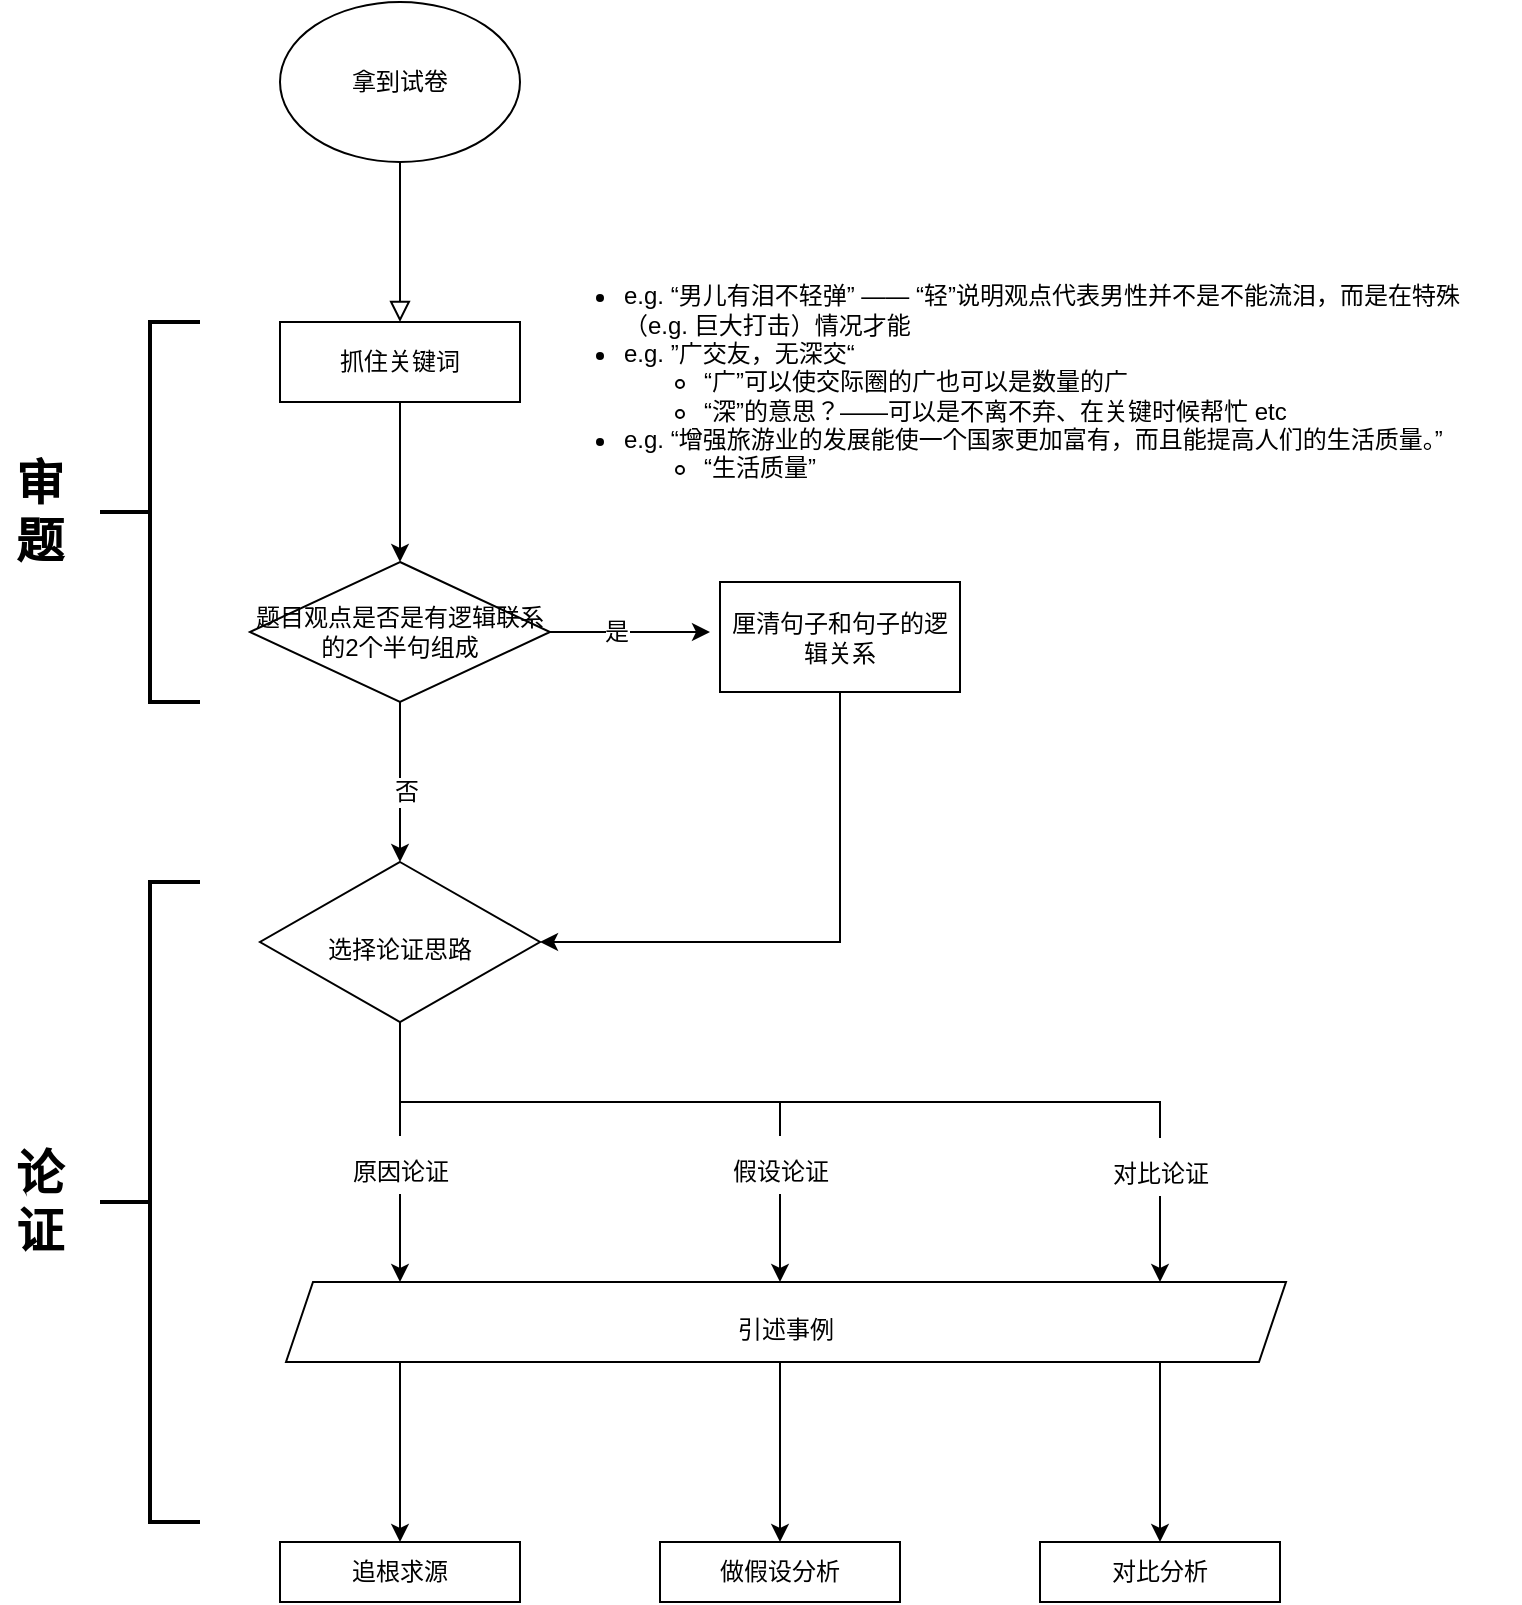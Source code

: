 <mxfile version="12.7.9" type="github">
  <diagram id="C5RBs43oDa-KdzZeNtuy" name="Page-1">
    <mxGraphModel dx="1478" dy="880" grid="1" gridSize="10" guides="1" tooltips="1" connect="1" arrows="1" fold="1" page="1" pageScale="1" pageWidth="827" pageHeight="1169" math="0" shadow="0">
      <root>
        <mxCell id="WIyWlLk6GJQsqaUBKTNV-0" />
        <mxCell id="WIyWlLk6GJQsqaUBKTNV-1" parent="WIyWlLk6GJQsqaUBKTNV-0" />
        <mxCell id="WIyWlLk6GJQsqaUBKTNV-2" value="" style="rounded=0;html=1;jettySize=auto;orthogonalLoop=1;fontSize=11;endArrow=block;endFill=0;endSize=8;strokeWidth=1;shadow=0;labelBackgroundColor=none;edgeStyle=orthogonalEdgeStyle;" parent="WIyWlLk6GJQsqaUBKTNV-1" edge="1">
          <mxGeometry relative="1" as="geometry">
            <mxPoint x="220" y="120" as="sourcePoint" />
            <mxPoint x="220" y="200" as="targetPoint" />
          </mxGeometry>
        </mxCell>
        <mxCell id="fNBgP7wJLayAHlmzlizY-0" value="拿到试卷" style="ellipse;whiteSpace=wrap;html=1;" vertex="1" parent="WIyWlLk6GJQsqaUBKTNV-1">
          <mxGeometry x="160" y="40" width="120" height="80" as="geometry" />
        </mxCell>
        <mxCell id="fNBgP7wJLayAHlmzlizY-2" value="&lt;ul&gt;&lt;li&gt;e.g. “男儿有泪不轻弹” —— “轻”说明观点代表男性并不是不能流泪，而是在特殊（e.g. 巨大打击）情况才能&lt;/li&gt;&lt;li&gt;e.g. ”广交友，无深交“&amp;nbsp;&lt;/li&gt;&lt;ul&gt;&lt;li&gt;“广”可以使交际圈的广也可以是数量的广&lt;/li&gt;&lt;li&gt;“深”的意思？——可以是不离不弃、在关键时候帮忙 etc&lt;/li&gt;&lt;/ul&gt;&lt;li&gt;e.g. “增强旅游业的发展能使一个国家更加富有，而且能提高人们的生活质量。”&lt;/li&gt;&lt;ul&gt;&lt;li&gt;“生活质量”&lt;/li&gt;&lt;/ul&gt;&lt;/ul&gt;" style="text;html=1;strokeColor=none;fillColor=none;align=left;verticalAlign=middle;whiteSpace=wrap;rounded=0;" vertex="1" parent="WIyWlLk6GJQsqaUBKTNV-1">
          <mxGeometry x="290" y="220" width="490" height="20" as="geometry" />
        </mxCell>
        <mxCell id="fNBgP7wJLayAHlmzlizY-6" value="" style="edgeStyle=orthogonalEdgeStyle;rounded=0;orthogonalLoop=1;jettySize=auto;html=1;" edge="1" parent="WIyWlLk6GJQsqaUBKTNV-1" source="fNBgP7wJLayAHlmzlizY-3">
          <mxGeometry relative="1" as="geometry">
            <mxPoint x="220" y="320" as="targetPoint" />
          </mxGeometry>
        </mxCell>
        <mxCell id="fNBgP7wJLayAHlmzlizY-3" value="抓住关键词" style="rounded=0;whiteSpace=wrap;html=1;" vertex="1" parent="WIyWlLk6GJQsqaUBKTNV-1">
          <mxGeometry x="160" y="200" width="120" height="40" as="geometry" />
        </mxCell>
        <mxCell id="fNBgP7wJLayAHlmzlizY-9" value="" style="edgeStyle=orthogonalEdgeStyle;rounded=0;orthogonalLoop=1;jettySize=auto;html=1;" edge="1" parent="WIyWlLk6GJQsqaUBKTNV-1" source="fNBgP7wJLayAHlmzlizY-7">
          <mxGeometry relative="1" as="geometry">
            <mxPoint x="375.0" y="355" as="targetPoint" />
          </mxGeometry>
        </mxCell>
        <mxCell id="fNBgP7wJLayAHlmzlizY-14" value="是" style="text;html=1;align=center;verticalAlign=middle;resizable=0;points=[];labelBackgroundColor=#ffffff;" vertex="1" connectable="0" parent="fNBgP7wJLayAHlmzlizY-9">
          <mxGeometry x="-0.175" relative="1" as="geometry">
            <mxPoint as="offset" />
          </mxGeometry>
        </mxCell>
        <mxCell id="fNBgP7wJLayAHlmzlizY-12" value="" style="edgeStyle=orthogonalEdgeStyle;rounded=0;orthogonalLoop=1;jettySize=auto;html=1;" edge="1" parent="WIyWlLk6GJQsqaUBKTNV-1" source="fNBgP7wJLayAHlmzlizY-7">
          <mxGeometry relative="1" as="geometry">
            <mxPoint x="220" y="470" as="targetPoint" />
          </mxGeometry>
        </mxCell>
        <mxCell id="fNBgP7wJLayAHlmzlizY-13" value="否" style="text;html=1;align=center;verticalAlign=middle;resizable=0;points=[];labelBackgroundColor=#ffffff;" vertex="1" connectable="0" parent="fNBgP7wJLayAHlmzlizY-12">
          <mxGeometry x="0.125" y="2" relative="1" as="geometry">
            <mxPoint as="offset" />
          </mxGeometry>
        </mxCell>
        <mxCell id="fNBgP7wJLayAHlmzlizY-7" value="题目观点是否是有逻辑联系的2个半句组成" style="rhombus;whiteSpace=wrap;html=1;align=center;verticalAlign=middle;" vertex="1" parent="WIyWlLk6GJQsqaUBKTNV-1">
          <mxGeometry x="145" y="320" width="150" height="70" as="geometry" />
        </mxCell>
        <mxCell id="fNBgP7wJLayAHlmzlizY-22" value="" style="edgeStyle=orthogonalEdgeStyle;rounded=0;orthogonalLoop=1;jettySize=auto;html=1;fontSize=24;entryX=1;entryY=0.5;entryDx=0;entryDy=0;" edge="1" parent="WIyWlLk6GJQsqaUBKTNV-1" source="fNBgP7wJLayAHlmzlizY-15" target="fNBgP7wJLayAHlmzlizY-26">
          <mxGeometry relative="1" as="geometry">
            <mxPoint x="295" y="505" as="targetPoint" />
            <Array as="points">
              <mxPoint x="440" y="510" />
            </Array>
          </mxGeometry>
        </mxCell>
        <mxCell id="fNBgP7wJLayAHlmzlizY-15" value="厘清句子和句子的逻辑关系" style="rounded=0;whiteSpace=wrap;html=1;align=center;" vertex="1" parent="WIyWlLk6GJQsqaUBKTNV-1">
          <mxGeometry x="380" y="330" width="120" height="55" as="geometry" />
        </mxCell>
        <mxCell id="fNBgP7wJLayAHlmzlizY-16" value="" style="strokeWidth=2;html=1;shape=mxgraph.flowchart.annotation_2;align=left;labelPosition=right;pointerEvents=1;" vertex="1" parent="WIyWlLk6GJQsqaUBKTNV-1">
          <mxGeometry x="70" y="200" width="50" height="190" as="geometry" />
        </mxCell>
        <mxCell id="fNBgP7wJLayAHlmzlizY-19" value="审题" style="text;html=1;strokeColor=none;fillColor=none;align=center;verticalAlign=middle;whiteSpace=wrap;rounded=0;fontStyle=1;fontSize=24;" vertex="1" parent="WIyWlLk6GJQsqaUBKTNV-1">
          <mxGeometry x="20" y="285" width="40" height="20" as="geometry" />
        </mxCell>
        <mxCell id="fNBgP7wJLayAHlmzlizY-24" value="" style="strokeWidth=2;html=1;shape=mxgraph.flowchart.annotation_2;align=left;labelPosition=right;pointerEvents=1;" vertex="1" parent="WIyWlLk6GJQsqaUBKTNV-1">
          <mxGeometry x="70" y="480" width="50" height="320" as="geometry" />
        </mxCell>
        <mxCell id="fNBgP7wJLayAHlmzlizY-25" value="论证" style="text;html=1;strokeColor=none;fillColor=none;align=center;verticalAlign=middle;whiteSpace=wrap;rounded=0;fontStyle=1;fontSize=24;" vertex="1" parent="WIyWlLk6GJQsqaUBKTNV-1">
          <mxGeometry x="20" y="630" width="40" height="20" as="geometry" />
        </mxCell>
        <mxCell id="fNBgP7wJLayAHlmzlizY-28" value="" style="edgeStyle=orthogonalEdgeStyle;rounded=0;orthogonalLoop=1;jettySize=auto;html=1;fontSize=24;" edge="1" parent="WIyWlLk6GJQsqaUBKTNV-1" source="fNBgP7wJLayAHlmzlizY-26" target="fNBgP7wJLayAHlmzlizY-35">
          <mxGeometry relative="1" as="geometry">
            <mxPoint x="330" y="670" as="targetPoint" />
            <Array as="points">
              <mxPoint x="220" y="590" />
              <mxPoint x="410" y="590" />
            </Array>
          </mxGeometry>
        </mxCell>
        <mxCell id="fNBgP7wJLayAHlmzlizY-32" value="&lt;font style=&quot;font-size: 12px&quot;&gt;假设论证&lt;/font&gt;" style="text;html=1;align=center;verticalAlign=middle;resizable=0;points=[];labelBackgroundColor=#ffffff;fontSize=24;" vertex="1" connectable="0" parent="fNBgP7wJLayAHlmzlizY-28">
          <mxGeometry x="0.583" y="-2" relative="1" as="geometry">
            <mxPoint x="2" y="6.9" as="offset" />
          </mxGeometry>
        </mxCell>
        <mxCell id="fNBgP7wJLayAHlmzlizY-29" style="edgeStyle=orthogonalEdgeStyle;rounded=0;orthogonalLoop=1;jettySize=auto;html=1;fontSize=24;" edge="1" parent="WIyWlLk6GJQsqaUBKTNV-1" source="fNBgP7wJLayAHlmzlizY-26" target="fNBgP7wJLayAHlmzlizY-35">
          <mxGeometry relative="1" as="geometry">
            <mxPoint x="220" y="670" as="targetPoint" />
            <Array as="points">
              <mxPoint x="220" y="650" />
              <mxPoint x="220" y="650" />
            </Array>
          </mxGeometry>
        </mxCell>
        <mxCell id="fNBgP7wJLayAHlmzlizY-31" value="&lt;font style=&quot;font-size: 12px&quot;&gt;原因论证&lt;/font&gt;" style="text;html=1;align=center;verticalAlign=middle;resizable=0;points=[];labelBackgroundColor=#ffffff;fontSize=24;" vertex="1" connectable="0" parent="fNBgP7wJLayAHlmzlizY-29">
          <mxGeometry x="0.033" y="1" relative="1" as="geometry">
            <mxPoint x="-1" y="3.33" as="offset" />
          </mxGeometry>
        </mxCell>
        <mxCell id="fNBgP7wJLayAHlmzlizY-30" style="edgeStyle=orthogonalEdgeStyle;rounded=0;orthogonalLoop=1;jettySize=auto;html=1;fontSize=24;" edge="1" parent="WIyWlLk6GJQsqaUBKTNV-1" source="fNBgP7wJLayAHlmzlizY-26" target="fNBgP7wJLayAHlmzlizY-35">
          <mxGeometry relative="1" as="geometry">
            <mxPoint x="440" y="670" as="targetPoint" />
            <Array as="points">
              <mxPoint x="220" y="590" />
              <mxPoint x="600" y="590" />
            </Array>
          </mxGeometry>
        </mxCell>
        <mxCell id="fNBgP7wJLayAHlmzlizY-33" value="&lt;font style=&quot;font-size: 12px&quot;&gt;对比论证&lt;/font&gt;" style="text;html=1;align=center;verticalAlign=middle;resizable=0;points=[];labelBackgroundColor=#ffffff;fontSize=24;" vertex="1" connectable="0" parent="fNBgP7wJLayAHlmzlizY-30">
          <mxGeometry x="0.659" y="1" relative="1" as="geometry">
            <mxPoint x="-1" y="28.97" as="offset" />
          </mxGeometry>
        </mxCell>
        <mxCell id="fNBgP7wJLayAHlmzlizY-26" value="&lt;font style=&quot;font-size: 12px&quot;&gt;选择论证思路&lt;/font&gt;" style="rhombus;whiteSpace=wrap;html=1;fontSize=24;align=center;" vertex="1" parent="WIyWlLk6GJQsqaUBKTNV-1">
          <mxGeometry x="150" y="470" width="140" height="80" as="geometry" />
        </mxCell>
        <mxCell id="fNBgP7wJLayAHlmzlizY-38" value="" style="edgeStyle=orthogonalEdgeStyle;rounded=0;orthogonalLoop=1;jettySize=auto;html=1;fontSize=24;entryX=0.5;entryY=0;entryDx=0;entryDy=0;" edge="1" parent="WIyWlLk6GJQsqaUBKTNV-1" source="fNBgP7wJLayAHlmzlizY-35" target="fNBgP7wJLayAHlmzlizY-43">
          <mxGeometry relative="1" as="geometry">
            <mxPoint x="220.0" y="816.429" as="targetPoint" />
            <Array as="points">
              <mxPoint x="220" y="760" />
              <mxPoint x="220" y="760" />
            </Array>
          </mxGeometry>
        </mxCell>
        <mxCell id="fNBgP7wJLayAHlmzlizY-39" value="" style="edgeStyle=orthogonalEdgeStyle;rounded=0;orthogonalLoop=1;jettySize=auto;html=1;fontSize=24;entryX=0.5;entryY=0;entryDx=0;entryDy=0;" edge="1" parent="WIyWlLk6GJQsqaUBKTNV-1" source="fNBgP7wJLayAHlmzlizY-35" target="fNBgP7wJLayAHlmzlizY-44">
          <mxGeometry relative="1" as="geometry">
            <mxPoint x="330" y="820" as="targetPoint" />
            <Array as="points">
              <mxPoint x="410" y="750" />
              <mxPoint x="410" y="750" />
            </Array>
          </mxGeometry>
        </mxCell>
        <mxCell id="fNBgP7wJLayAHlmzlizY-40" value="" style="edgeStyle=orthogonalEdgeStyle;rounded=0;orthogonalLoop=1;jettySize=auto;html=1;fontSize=24;entryX=0.5;entryY=0;entryDx=0;entryDy=0;" edge="1" parent="WIyWlLk6GJQsqaUBKTNV-1" source="fNBgP7wJLayAHlmzlizY-35" target="fNBgP7wJLayAHlmzlizY-45">
          <mxGeometry relative="1" as="geometry">
            <mxPoint x="440" y="810" as="targetPoint" />
            <Array as="points">
              <mxPoint x="600" y="740" />
              <mxPoint x="600" y="740" />
            </Array>
          </mxGeometry>
        </mxCell>
        <mxCell id="fNBgP7wJLayAHlmzlizY-35" value="&lt;font style=&quot;font-size: 12px&quot;&gt;引述事例&lt;/font&gt;" style="shape=parallelogram;perimeter=parallelogramPerimeter;whiteSpace=wrap;html=1;fontSize=24;align=center;size=0.027;" vertex="1" parent="WIyWlLk6GJQsqaUBKTNV-1">
          <mxGeometry x="163" y="680" width="500" height="40" as="geometry" />
        </mxCell>
        <mxCell id="fNBgP7wJLayAHlmzlizY-43" value="追根求源" style="rounded=0;whiteSpace=wrap;html=1;fontSize=12;align=center;" vertex="1" parent="WIyWlLk6GJQsqaUBKTNV-1">
          <mxGeometry x="160" y="810" width="120" height="30" as="geometry" />
        </mxCell>
        <mxCell id="fNBgP7wJLayAHlmzlizY-44" value="做假设分析" style="rounded=0;whiteSpace=wrap;html=1;fontSize=12;align=center;" vertex="1" parent="WIyWlLk6GJQsqaUBKTNV-1">
          <mxGeometry x="350" y="810" width="120" height="30" as="geometry" />
        </mxCell>
        <mxCell id="fNBgP7wJLayAHlmzlizY-45" value="对比分析" style="rounded=0;whiteSpace=wrap;html=1;fontSize=12;align=center;" vertex="1" parent="WIyWlLk6GJQsqaUBKTNV-1">
          <mxGeometry x="540" y="810" width="120" height="30" as="geometry" />
        </mxCell>
      </root>
    </mxGraphModel>
  </diagram>
</mxfile>
